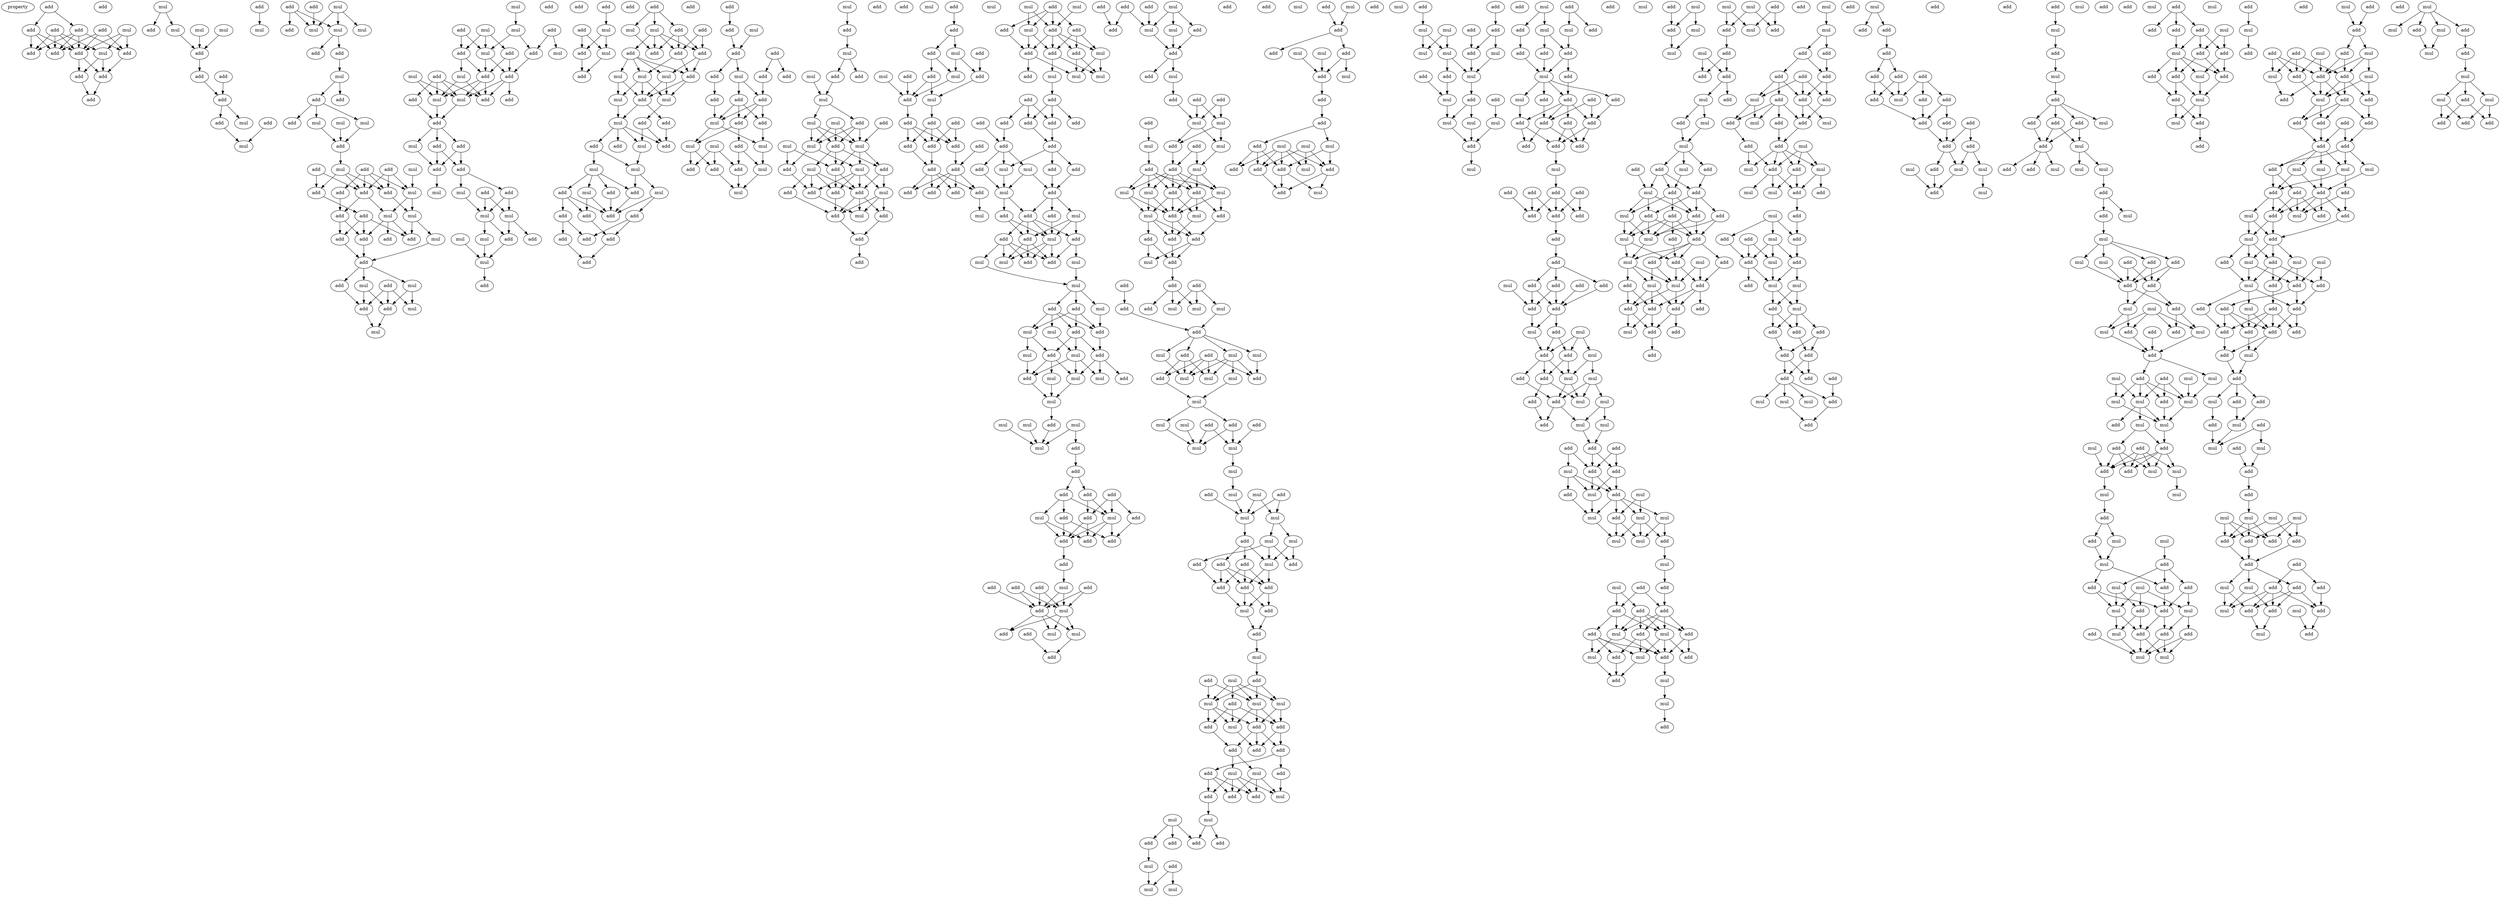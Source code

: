 digraph {
    node [fontcolor=black]
    property [mul=2,lf=1.2]
    0 [ label = add ];
    1 [ label = mul ];
    2 [ label = add ];
    3 [ label = add ];
    4 [ label = add ];
    5 [ label = add ];
    6 [ label = add ];
    7 [ label = add ];
    8 [ label = add ];
    9 [ label = add ];
    10 [ label = mul ];
    11 [ label = add ];
    12 [ label = add ];
    13 [ label = add ];
    14 [ label = add ];
    15 [ label = mul ];
    16 [ label = add ];
    17 [ label = mul ];
    18 [ label = mul ];
    19 [ label = mul ];
    20 [ label = add ];
    21 [ label = add ];
    22 [ label = add ];
    23 [ label = add ];
    24 [ label = add ];
    25 [ label = add ];
    26 [ label = add ];
    27 [ label = mul ];
    28 [ label = mul ];
    29 [ label = mul ];
    30 [ label = mul ];
    31 [ label = add ];
    32 [ label = add ];
    33 [ label = add ];
    34 [ label = mul ];
    35 [ label = mul ];
    36 [ label = mul ];
    37 [ label = add ];
    38 [ label = add ];
    39 [ label = mul ];
    40 [ label = add ];
    41 [ label = add ];
    42 [ label = mul ];
    43 [ label = mul ];
    44 [ label = add ];
    45 [ label = mul ];
    46 [ label = add ];
    47 [ label = mul ];
    48 [ label = add ];
    49 [ label = add ];
    50 [ label = add ];
    51 [ label = mul ];
    52 [ label = add ];
    53 [ label = add ];
    54 [ label = add ];
    55 [ label = mul ];
    56 [ label = add ];
    57 [ label = mul ];
    58 [ label = add ];
    59 [ label = add ];
    60 [ label = mul ];
    61 [ label = add ];
    62 [ label = add ];
    63 [ label = add ];
    64 [ label = add ];
    65 [ label = mul ];
    66 [ label = add ];
    67 [ label = mul ];
    68 [ label = add ];
    69 [ label = add ];
    70 [ label = mul ];
    71 [ label = add ];
    72 [ label = mul ];
    73 [ label = add ];
    74 [ label = mul ];
    75 [ label = mul ];
    76 [ label = add ];
    77 [ label = add ];
    78 [ label = mul ];
    79 [ label = mul ];
    80 [ label = add ];
    81 [ label = add ];
    82 [ label = add ];
    83 [ label = mul ];
    84 [ label = mul ];
    85 [ label = add ];
    86 [ label = mul ];
    87 [ label = add ];
    88 [ label = add ];
    89 [ label = add ];
    90 [ label = mul ];
    91 [ label = add ];
    92 [ label = mul ];
    93 [ label = mul ];
    94 [ label = add ];
    95 [ label = add ];
    96 [ label = add ];
    97 [ label = mul ];
    98 [ label = add ];
    99 [ label = add ];
    100 [ label = add ];
    101 [ label = add ];
    102 [ label = add ];
    103 [ label = add ];
    104 [ label = mul ];
    105 [ label = mul ];
    106 [ label = mul ];
    107 [ label = mul ];
    108 [ label = add ];
    109 [ label = mul ];
    110 [ label = add ];
    111 [ label = add ];
    112 [ label = mul ];
    113 [ label = mul ];
    114 [ label = add ];
    115 [ label = add ];
    116 [ label = add ];
    117 [ label = mul ];
    118 [ label = add ];
    119 [ label = add ];
    120 [ label = mul ];
    121 [ label = add ];
    122 [ label = add ];
    123 [ label = mul ];
    124 [ label = mul ];
    125 [ label = add ];
    126 [ label = add ];
    127 [ label = add ];
    128 [ label = add ];
    129 [ label = add ];
    130 [ label = add ];
    131 [ label = add ];
    132 [ label = add ];
    133 [ label = mul ];
    134 [ label = mul ];
    135 [ label = mul ];
    136 [ label = add ];
    137 [ label = mul ];
    138 [ label = mul ];
    139 [ label = mul ];
    140 [ label = add ];
    141 [ label = add ];
    142 [ label = add ];
    143 [ label = add ];
    144 [ label = add ];
    145 [ label = mul ];
    146 [ label = mul ];
    147 [ label = mul ];
    148 [ label = add ];
    149 [ label = add ];
    150 [ label = add ];
    151 [ label = mul ];
    152 [ label = mul ];
    153 [ label = add ];
    154 [ label = add ];
    155 [ label = add ];
    156 [ label = add ];
    157 [ label = add ];
    158 [ label = add ];
    159 [ label = add ];
    160 [ label = add ];
    161 [ label = add ];
    162 [ label = add ];
    163 [ label = mul ];
    164 [ label = add ];
    165 [ label = add ];
    166 [ label = mul ];
    167 [ label = add ];
    168 [ label = add ];
    169 [ label = add ];
    170 [ label = add ];
    171 [ label = add ];
    172 [ label = add ];
    173 [ label = mul ];
    174 [ label = add ];
    175 [ label = add ];
    176 [ label = mul ];
    177 [ label = mul ];
    178 [ label = mul ];
    179 [ label = add ];
    180 [ label = add ];
    181 [ label = mul ];
    182 [ label = add ];
    183 [ label = add ];
    184 [ label = mul ];
    185 [ label = mul ];
    186 [ label = add ];
    187 [ label = mul ];
    188 [ label = add ];
    189 [ label = add ];
    190 [ label = add ];
    191 [ label = mul ];
    192 [ label = mul ];
    193 [ label = add ];
    194 [ label = add ];
    195 [ label = mul ];
    196 [ label = add ];
    197 [ label = mul ];
    198 [ label = mul ];
    199 [ label = add ];
    200 [ label = mul ];
    201 [ label = mul ];
    202 [ label = add ];
    203 [ label = mul ];
    204 [ label = add ];
    205 [ label = add ];
    206 [ label = mul ];
    207 [ label = add ];
    208 [ label = add ];
    209 [ label = mul ];
    210 [ label = add ];
    211 [ label = add ];
    212 [ label = add ];
    213 [ label = add ];
    214 [ label = mul ];
    215 [ label = add ];
    216 [ label = add ];
    217 [ label = mul ];
    218 [ label = add ];
    219 [ label = add ];
    220 [ label = mul ];
    221 [ label = add ];
    222 [ label = add ];
    223 [ label = mul ];
    224 [ label = mul ];
    225 [ label = add ];
    226 [ label = add ];
    227 [ label = add ];
    228 [ label = add ];
    229 [ label = mul ];
    230 [ label = add ];
    231 [ label = add ];
    232 [ label = add ];
    233 [ label = add ];
    234 [ label = add ];
    235 [ label = add ];
    236 [ label = add ];
    237 [ label = add ];
    238 [ label = add ];
    239 [ label = add ];
    240 [ label = add ];
    241 [ label = mul ];
    242 [ label = add ];
    243 [ label = add ];
    244 [ label = mul ];
    245 [ label = mul ];
    246 [ label = add ];
    247 [ label = mul ];
    248 [ label = mul ];
    249 [ label = add ];
    250 [ label = add ];
    251 [ label = add ];
    252 [ label = add ];
    253 [ label = add ];
    254 [ label = mul ];
    255 [ label = add ];
    256 [ label = mul ];
    257 [ label = add ];
    258 [ label = mul ];
    259 [ label = mul ];
    260 [ label = add ];
    261 [ label = add ];
    262 [ label = add ];
    263 [ label = add ];
    264 [ label = add ];
    265 [ label = add ];
    266 [ label = add ];
    267 [ label = add ];
    268 [ label = add ];
    269 [ label = mul ];
    270 [ label = add ];
    271 [ label = mul ];
    272 [ label = add ];
    273 [ label = add ];
    274 [ label = add ];
    275 [ label = mul ];
    276 [ label = add ];
    277 [ label = add ];
    278 [ label = mul ];
    279 [ label = add ];
    280 [ label = mul ];
    281 [ label = add ];
    282 [ label = add ];
    283 [ label = add ];
    284 [ label = mul ];
    285 [ label = mul ];
    286 [ label = add ];
    287 [ label = add ];
    288 [ label = mul ];
    289 [ label = mul ];
    290 [ label = add ];
    291 [ label = add ];
    292 [ label = mul ];
    293 [ label = mul ];
    294 [ label = mul ];
    295 [ label = add ];
    296 [ label = add ];
    297 [ label = mul ];
    298 [ label = add ];
    299 [ label = add ];
    300 [ label = mul ];
    301 [ label = mul ];
    302 [ label = mul ];
    303 [ label = mul ];
    304 [ label = add ];
    305 [ label = add ];
    306 [ label = mul ];
    307 [ label = mul ];
    308 [ label = mul ];
    309 [ label = mul ];
    310 [ label = add ];
    311 [ label = mul ];
    312 [ label = add ];
    313 [ label = add ];
    314 [ label = add ];
    315 [ label = add ];
    316 [ label = add ];
    317 [ label = add ];
    318 [ label = add ];
    319 [ label = add ];
    320 [ label = mul ];
    321 [ label = mul ];
    322 [ label = add ];
    323 [ label = add ];
    324 [ label = add ];
    325 [ label = add ];
    326 [ label = add ];
    327 [ label = add ];
    328 [ label = add ];
    329 [ label = mul ];
    330 [ label = add ];
    331 [ label = add ];
    332 [ label = mul ];
    333 [ label = mul ];
    334 [ label = add ];
    335 [ label = mul ];
    336 [ label = add ];
    337 [ label = add ];
    338 [ label = add ];
    339 [ label = add ];
    340 [ label = add ];
    341 [ label = mul ];
    342 [ label = add ];
    343 [ label = add ];
    344 [ label = mul ];
    345 [ label = add ];
    346 [ label = mul ];
    347 [ label = add ];
    348 [ label = add ];
    349 [ label = mul ];
    350 [ label = add ];
    351 [ label = add ];
    352 [ label = add ];
    353 [ label = mul ];
    354 [ label = add ];
    355 [ label = mul ];
    356 [ label = mul ];
    357 [ label = add ];
    358 [ label = add ];
    359 [ label = mul ];
    360 [ label = add ];
    361 [ label = add ];
    362 [ label = mul ];
    363 [ label = add ];
    364 [ label = mul ];
    365 [ label = add ];
    366 [ label = mul ];
    367 [ label = mul ];
    368 [ label = add ];
    369 [ label = add ];
    370 [ label = mul ];
    371 [ label = mul ];
    372 [ label = add ];
    373 [ label = add ];
    374 [ label = add ];
    375 [ label = mul ];
    376 [ label = add ];
    377 [ label = add ];
    378 [ label = add ];
    379 [ label = add ];
    380 [ label = add ];
    381 [ label = mul ];
    382 [ label = mul ];
    383 [ label = add ];
    384 [ label = mul ];
    385 [ label = add ];
    386 [ label = add ];
    387 [ label = add ];
    388 [ label = mul ];
    389 [ label = add ];
    390 [ label = mul ];
    391 [ label = mul ];
    392 [ label = mul ];
    393 [ label = mul ];
    394 [ label = add ];
    395 [ label = mul ];
    396 [ label = add ];
    397 [ label = mul ];
    398 [ label = mul ];
    399 [ label = mul ];
    400 [ label = add ];
    401 [ label = add ];
    402 [ label = add ];
    403 [ label = mul ];
    404 [ label = mul ];
    405 [ label = mul ];
    406 [ label = mul ];
    407 [ label = add ];
    408 [ label = add ];
    409 [ label = mul ];
    410 [ label = mul ];
    411 [ label = mul ];
    412 [ label = add ];
    413 [ label = mul ];
    414 [ label = mul ];
    415 [ label = add ];
    416 [ label = add ];
    417 [ label = mul ];
    418 [ label = add ];
    419 [ label = add ];
    420 [ label = add ];
    421 [ label = add ];
    422 [ label = add ];
    423 [ label = mul ];
    424 [ label = add ];
    425 [ label = add ];
    426 [ label = mul ];
    427 [ label = add ];
    428 [ label = add ];
    429 [ label = mul ];
    430 [ label = mul ];
    431 [ label = mul ];
    432 [ label = add ];
    433 [ label = mul ];
    434 [ label = add ];
    435 [ label = add ];
    436 [ label = mul ];
    437 [ label = add ];
    438 [ label = add ];
    439 [ label = add ];
    440 [ label = add ];
    441 [ label = mul ];
    442 [ label = mul ];
    443 [ label = add ];
    444 [ label = add ];
    445 [ label = add ];
    446 [ label = mul ];
    447 [ label = add ];
    448 [ label = add ];
    449 [ label = mul ];
    450 [ label = mul ];
    451 [ label = add ];
    452 [ label = add ];
    453 [ label = mul ];
    454 [ label = add ];
    455 [ label = add ];
    456 [ label = add ];
    457 [ label = mul ];
    458 [ label = add ];
    459 [ label = mul ];
    460 [ label = mul ];
    461 [ label = mul ];
    462 [ label = add ];
    463 [ label = add ];
    464 [ label = add ];
    465 [ label = mul ];
    466 [ label = mul ];
    467 [ label = add ];
    468 [ label = mul ];
    469 [ label = add ];
    470 [ label = mul ];
    471 [ label = add ];
    472 [ label = add ];
    473 [ label = add ];
    474 [ label = mul ];
    475 [ label = mul ];
    476 [ label = mul ];
    477 [ label = add ];
    478 [ label = add ];
    479 [ label = mul ];
    480 [ label = add ];
    481 [ label = add ];
    482 [ label = mul ];
    483 [ label = add ];
    484 [ label = add ];
    485 [ label = add ];
    486 [ label = add ];
    487 [ label = mul ];
    488 [ label = add ];
    489 [ label = mul ];
    490 [ label = mul ];
    491 [ label = mul ];
    492 [ label = add ];
    493 [ label = mul ];
    494 [ label = add ];
    495 [ label = mul ];
    496 [ label = add ];
    497 [ label = mul ];
    498 [ label = add ];
    499 [ label = add ];
    500 [ label = mul ];
    501 [ label = mul ];
    502 [ label = mul ];
    503 [ label = add ];
    504 [ label = add ];
    505 [ label = mul ];
    506 [ label = mul ];
    507 [ label = add ];
    508 [ label = add ];
    509 [ label = add ];
    510 [ label = mul ];
    511 [ label = mul ];
    512 [ label = add ];
    513 [ label = add ];
    514 [ label = add ];
    515 [ label = mul ];
    516 [ label = add ];
    517 [ label = add ];
    518 [ label = add ];
    519 [ label = mul ];
    520 [ label = add ];
    521 [ label = add ];
    522 [ label = add ];
    523 [ label = add ];
    524 [ label = add ];
    525 [ label = add ];
    526 [ label = add ];
    527 [ label = add ];
    528 [ label = add ];
    529 [ label = mul ];
    530 [ label = add ];
    531 [ label = add ];
    532 [ label = add ];
    533 [ label = add ];
    534 [ label = add ];
    535 [ label = add ];
    536 [ label = add ];
    537 [ label = add ];
    538 [ label = add ];
    539 [ label = add ];
    540 [ label = add ];
    541 [ label = add ];
    542 [ label = mul ];
    543 [ label = add ];
    544 [ label = add ];
    545 [ label = add ];
    546 [ label = add ];
    547 [ label = mul ];
    548 [ label = mul ];
    549 [ label = add ];
    550 [ label = add ];
    551 [ label = mul ];
    552 [ label = add ];
    553 [ label = mul ];
    554 [ label = mul ];
    555 [ label = add ];
    556 [ label = add ];
    557 [ label = mul ];
    558 [ label = add ];
    559 [ label = mul ];
    560 [ label = add ];
    561 [ label = mul ];
    562 [ label = mul ];
    563 [ label = add ];
    564 [ label = add ];
    565 [ label = add ];
    566 [ label = add ];
    567 [ label = add ];
    568 [ label = mul ];
    569 [ label = add ];
    570 [ label = mul ];
    571 [ label = add ];
    572 [ label = mul ];
    573 [ label = add ];
    574 [ label = add ];
    575 [ label = mul ];
    576 [ label = mul ];
    577 [ label = mul ];
    578 [ label = add ];
    579 [ label = mul ];
    580 [ label = mul ];
    581 [ label = mul ];
    582 [ label = mul ];
    583 [ label = mul ];
    584 [ label = add ];
    585 [ label = add ];
    586 [ label = add ];
    587 [ label = add ];
    588 [ label = add ];
    589 [ label = mul ];
    590 [ label = add ];
    591 [ label = add ];
    592 [ label = mul ];
    593 [ label = add ];
    594 [ label = add ];
    595 [ label = mul ];
    596 [ label = add ];
    597 [ label = mul ];
    598 [ label = add ];
    599 [ label = mul ];
    600 [ label = add ];
    601 [ label = mul ];
    602 [ label = add ];
    603 [ label = mul ];
    604 [ label = add ];
    605 [ label = add ];
    606 [ label = mul ];
    607 [ label = mul ];
    608 [ label = mul ];
    609 [ label = mul ];
    610 [ label = add ];
    611 [ label = add ];
    612 [ label = add ];
    613 [ label = mul ];
    614 [ label = add ];
    615 [ label = mul ];
    616 [ label = add ];
    617 [ label = add ];
    618 [ label = mul ];
    619 [ label = add ];
    620 [ label = add ];
    621 [ label = add ];
    622 [ label = mul ];
    623 [ label = mul ];
    624 [ label = add ];
    625 [ label = mul ];
    626 [ label = add ];
    627 [ label = add ];
    628 [ label = add ];
    629 [ label = mul ];
    630 [ label = add ];
    631 [ label = mul ];
    632 [ label = add ];
    633 [ label = add ];
    634 [ label = add ];
    635 [ label = add ];
    636 [ label = mul ];
    637 [ label = add ];
    638 [ label = add ];
    639 [ label = mul ];
    640 [ label = add ];
    641 [ label = add ];
    642 [ label = mul ];
    643 [ label = mul ];
    644 [ label = add ];
    645 [ label = add ];
    646 [ label = add ];
    647 [ label = mul ];
    648 [ label = mul ];
    649 [ label = add ];
    650 [ label = add ];
    651 [ label = add ];
    652 [ label = add ];
    653 [ label = add ];
    654 [ label = add ];
    655 [ label = mul ];
    656 [ label = add ];
    657 [ label = mul ];
    658 [ label = add ];
    659 [ label = mul ];
    660 [ label = add ];
    661 [ label = add ];
    662 [ label = add ];
    663 [ label = add ];
    664 [ label = add ];
    665 [ label = add ];
    666 [ label = add ];
    667 [ label = mul ];
    668 [ label = add ];
    669 [ label = mul ];
    670 [ label = add ];
    671 [ label = mul ];
    672 [ label = add ];
    673 [ label = add ];
    674 [ label = mul ];
    675 [ label = add ];
    676 [ label = add ];
    677 [ label = mul ];
    678 [ label = add ];
    679 [ label = mul ];
    680 [ label = add ];
    681 [ label = add ];
    682 [ label = mul ];
    683 [ label = add ];
    684 [ label = mul ];
    685 [ label = mul ];
    686 [ label = add ];
    687 [ label = add ];
    688 [ label = mul ];
    689 [ label = add ];
    690 [ label = add ];
    691 [ label = add ];
    692 [ label = add ];
    693 [ label = mul ];
    694 [ label = mul ];
    695 [ label = mul ];
    696 [ label = add ];
    697 [ label = add ];
    698 [ label = mul ];
    699 [ label = add ];
    700 [ label = add ];
    701 [ label = add ];
    702 [ label = add ];
    703 [ label = add ];
    704 [ label = add ];
    705 [ label = add ];
    706 [ label = add ];
    707 [ label = mul ];
    708 [ label = mul ];
    709 [ label = mul ];
    710 [ label = add ];
    711 [ label = add ];
    712 [ label = mul ];
    713 [ label = add ];
    714 [ label = add ];
    715 [ label = add ];
    716 [ label = add ];
    717 [ label = add ];
    718 [ label = add ];
    719 [ label = add ];
    720 [ label = add ];
    721 [ label = mul ];
    722 [ label = add ];
    723 [ label = add ];
    724 [ label = add ];
    725 [ label = add ];
    726 [ label = add ];
    727 [ label = add ];
    728 [ label = add ];
    729 [ label = mul ];
    730 [ label = mul ];
    731 [ label = add ];
    732 [ label = add ];
    733 [ label = mul ];
    734 [ label = mul ];
    735 [ label = add ];
    736 [ label = add ];
    737 [ label = mul ];
    738 [ label = add ];
    739 [ label = mul ];
    740 [ label = add ];
    741 [ label = add ];
    742 [ label = add ];
    743 [ label = mul ];
    744 [ label = add ];
    745 [ label = add ];
    746 [ label = mul ];
    747 [ label = add ];
    748 [ label = add ];
    749 [ label = mul ];
    750 [ label = mul ];
    751 [ label = mul ];
    752 [ label = add ];
    753 [ label = add ];
    754 [ label = mul ];
    755 [ label = mul ];
    756 [ label = add ];
    757 [ label = mul ];
    758 [ label = mul ];
    759 [ label = add ];
    760 [ label = mul ];
    761 [ label = add ];
    762 [ label = add ];
    763 [ label = add ];
    764 [ label = add ];
    765 [ label = add ];
    766 [ label = mul ];
    767 [ label = mul ];
    768 [ label = add ];
    769 [ label = add ];
    770 [ label = mul ];
    771 [ label = mul ];
    772 [ label = add ];
    773 [ label = add ];
    774 [ label = mul ];
    775 [ label = add ];
    776 [ label = mul ];
    777 [ label = mul ];
    778 [ label = add ];
    779 [ label = mul ];
    780 [ label = mul ];
    781 [ label = add ];
    782 [ label = mul ];
    783 [ label = add ];
    784 [ label = mul ];
    785 [ label = mul ];
    786 [ label = mul ];
    787 [ label = add ];
    788 [ label = add ];
    789 [ label = add ];
    790 [ label = add ];
    791 [ label = mul ];
    792 [ label = mul ];
    793 [ label = add ];
    794 [ label = mul ];
    795 [ label = mul ];
    796 [ label = add ];
    797 [ label = mul ];
    798 [ label = add ];
    799 [ label = mul ];
    800 [ label = add ];
    801 [ label = mul ];
    802 [ label = add ];
    803 [ label = mul ];
    804 [ label = add ];
    805 [ label = add ];
    806 [ label = add ];
    807 [ label = mul ];
    808 [ label = mul ];
    809 [ label = mul ];
    810 [ label = mul ];
    811 [ label = add ];
    812 [ label = add ];
    813 [ label = mul ];
    814 [ label = add ];
    815 [ label = add ];
    816 [ label = add ];
    817 [ label = add ];
    818 [ label = mul ];
    819 [ label = mul ];
    820 [ label = add ];
    821 [ label = add ];
    822 [ label = add ];
    823 [ label = mul ];
    824 [ label = add ];
    825 [ label = add ];
    826 [ label = mul ];
    827 [ label = add ];
    828 [ label = add ];
    829 [ label = add ];
    830 [ label = mul ];
    831 [ label = add ];
    832 [ label = mul ];
    833 [ label = add ];
    834 [ label = add ];
    835 [ label = mul ];
    836 [ label = add ];
    837 [ label = mul ];
    838 [ label = add ];
    839 [ label = mul ];
    840 [ label = add ];
    841 [ label = mul ];
    842 [ label = add ];
    843 [ label = add ];
    844 [ label = add ];
    845 [ label = add ];
    846 [ label = mul ];
    847 [ label = mul ];
    848 [ label = add ];
    849 [ label = add ];
    850 [ label = mul ];
    851 [ label = add ];
    852 [ label = mul ];
    853 [ label = add ];
    854 [ label = add ];
    855 [ label = add ];
    856 [ label = mul ];
    857 [ label = add ];
    858 [ label = add ];
    859 [ label = add ];
    860 [ label = add ];
    861 [ label = add ];
    862 [ label = add ];
    863 [ label = add ];
    864 [ label = add ];
    865 [ label = add ];
    866 [ label = mul ];
    867 [ label = mul ];
    868 [ label = mul ];
    869 [ label = mul ];
    870 [ label = add ];
    871 [ label = add ];
    872 [ label = add ];
    873 [ label = add ];
    874 [ label = add ];
    875 [ label = mul ];
    876 [ label = add ];
    877 [ label = add ];
    878 [ label = mul ];
    879 [ label = add ];
    880 [ label = mul ];
    881 [ label = add ];
    882 [ label = add ];
    883 [ label = mul ];
    884 [ label = mul ];
    885 [ label = mul ];
    886 [ label = add ];
    887 [ label = add ];
    888 [ label = mul ];
    889 [ label = add ];
    890 [ label = add ];
    891 [ label = mul ];
    892 [ label = add ];
    893 [ label = add ];
    894 [ label = add ];
    895 [ label = add ];
    896 [ label = add ];
    897 [ label = add ];
    898 [ label = add ];
    899 [ label = mul ];
    900 [ label = add ];
    901 [ label = add ];
    902 [ label = add ];
    903 [ label = add ];
    904 [ label = mul ];
    905 [ label = add ];
    906 [ label = mul ];
    907 [ label = add ];
    908 [ label = add ];
    909 [ label = mul ];
    910 [ label = mul ];
    911 [ label = add ];
    912 [ label = add ];
    913 [ label = add ];
    914 [ label = mul ];
    915 [ label = mul ];
    916 [ label = mul ];
    917 [ label = mul ];
    918 [ label = add ];
    919 [ label = add ];
    920 [ label = add ];
    921 [ label = add ];
    922 [ label = add ];
    923 [ label = add ];
    924 [ label = add ];
    925 [ label = mul ];
    926 [ label = mul ];
    927 [ label = add ];
    928 [ label = add ];
    929 [ label = add ];
    930 [ label = mul ];
    931 [ label = mul ];
    932 [ label = add ];
    933 [ label = add ];
    934 [ label = add ];
    935 [ label = mul ];
    936 [ label = mul ];
    937 [ label = mul ];
    938 [ label = add ];
    939 [ label = add ];
    940 [ label = mul ];
    941 [ label = mul ];
    942 [ label = add ];
    943 [ label = mul ];
    944 [ label = add ];
    945 [ label = mul ];
    946 [ label = mul ];
    947 [ label = add ];
    948 [ label = add ];
    949 [ label = add ];
    0 -> 3 [ name = 0 ];
    0 -> 4 [ name = 1 ];
    1 -> 8 [ name = 2 ];
    1 -> 9 [ name = 3 ];
    1 -> 10 [ name = 4 ];
    2 -> 6 [ name = 5 ];
    2 -> 7 [ name = 6 ];
    2 -> 8 [ name = 7 ];
    2 -> 10 [ name = 8 ];
    3 -> 6 [ name = 9 ];
    3 -> 7 [ name = 10 ];
    3 -> 8 [ name = 11 ];
    3 -> 9 [ name = 12 ];
    4 -> 6 [ name = 13 ];
    4 -> 7 [ name = 14 ];
    4 -> 8 [ name = 15 ];
    5 -> 6 [ name = 16 ];
    5 -> 8 [ name = 17 ];
    5 -> 9 [ name = 18 ];
    8 -> 11 [ name = 19 ];
    8 -> 12 [ name = 20 ];
    9 -> 11 [ name = 21 ];
    10 -> 11 [ name = 22 ];
    10 -> 12 [ name = 23 ];
    11 -> 13 [ name = 24 ];
    12 -> 13 [ name = 25 ];
    15 -> 16 [ name = 26 ];
    15 -> 18 [ name = 27 ];
    17 -> 20 [ name = 28 ];
    18 -> 20 [ name = 29 ];
    19 -> 20 [ name = 30 ];
    20 -> 22 [ name = 31 ];
    21 -> 24 [ name = 32 ];
    22 -> 24 [ name = 33 ];
    23 -> 27 [ name = 34 ];
    24 -> 26 [ name = 35 ];
    24 -> 28 [ name = 36 ];
    25 -> 29 [ name = 37 ];
    26 -> 29 [ name = 38 ];
    30 -> 34 [ name = 39 ];
    30 -> 35 [ name = 40 ];
    30 -> 36 [ name = 41 ];
    31 -> 36 [ name = 42 ];
    32 -> 33 [ name = 43 ];
    32 -> 34 [ name = 44 ];
    32 -> 36 [ name = 45 ];
    34 -> 37 [ name = 46 ];
    34 -> 38 [ name = 47 ];
    38 -> 39 [ name = 48 ];
    39 -> 40 [ name = 49 ];
    39 -> 41 [ name = 50 ];
    40 -> 42 [ name = 51 ];
    40 -> 44 [ name = 52 ];
    40 -> 45 [ name = 53 ];
    42 -> 46 [ name = 54 ];
    43 -> 46 [ name = 55 ];
    45 -> 46 [ name = 56 ];
    46 -> 47 [ name = 57 ];
    47 -> 52 [ name = 58 ];
    47 -> 53 [ name = 59 ];
    47 -> 56 [ name = 60 ];
    48 -> 52 [ name = 61 ];
    48 -> 55 [ name = 62 ];
    48 -> 56 [ name = 63 ];
    49 -> 52 [ name = 64 ];
    49 -> 54 [ name = 65 ];
    49 -> 55 [ name = 66 ];
    49 -> 56 [ name = 67 ];
    50 -> 53 [ name = 68 ];
    50 -> 56 [ name = 69 ];
    51 -> 55 [ name = 70 ];
    52 -> 57 [ name = 71 ];
    53 -> 58 [ name = 72 ];
    54 -> 59 [ name = 73 ];
    55 -> 57 [ name = 74 ];
    55 -> 60 [ name = 75 ];
    56 -> 59 [ name = 76 ];
    56 -> 60 [ name = 77 ];
    57 -> 64 [ name = 78 ];
    57 -> 65 [ name = 79 ];
    58 -> 62 [ name = 80 ];
    58 -> 63 [ name = 81 ];
    58 -> 64 [ name = 82 ];
    59 -> 62 [ name = 83 ];
    59 -> 63 [ name = 84 ];
    60 -> 61 [ name = 85 ];
    60 -> 62 [ name = 86 ];
    60 -> 64 [ name = 87 ];
    62 -> 66 [ name = 88 ];
    63 -> 66 [ name = 89 ];
    65 -> 66 [ name = 90 ];
    66 -> 67 [ name = 91 ];
    66 -> 69 [ name = 92 ];
    66 -> 70 [ name = 93 ];
    67 -> 71 [ name = 94 ];
    67 -> 72 [ name = 95 ];
    68 -> 71 [ name = 96 ];
    68 -> 72 [ name = 97 ];
    68 -> 73 [ name = 98 ];
    69 -> 73 [ name = 99 ];
    70 -> 71 [ name = 100 ];
    70 -> 73 [ name = 101 ];
    71 -> 74 [ name = 102 ];
    73 -> 74 [ name = 103 ];
    75 -> 79 [ name = 104 ];
    77 -> 83 [ name = 105 ];
    77 -> 85 [ name = 106 ];
    78 -> 82 [ name = 107 ];
    78 -> 83 [ name = 108 ];
    78 -> 85 [ name = 109 ];
    79 -> 81 [ name = 110 ];
    79 -> 83 [ name = 111 ];
    80 -> 81 [ name = 112 ];
    80 -> 84 [ name = 113 ];
    81 -> 87 [ name = 114 ];
    82 -> 87 [ name = 115 ];
    82 -> 89 [ name = 116 ];
    83 -> 87 [ name = 117 ];
    83 -> 89 [ name = 118 ];
    85 -> 89 [ name = 119 ];
    85 -> 90 [ name = 120 ];
    86 -> 92 [ name = 121 ];
    86 -> 93 [ name = 122 ];
    87 -> 92 [ name = 123 ];
    87 -> 94 [ name = 124 ];
    87 -> 95 [ name = 125 ];
    88 -> 91 [ name = 126 ];
    88 -> 92 [ name = 127 ];
    88 -> 93 [ name = 128 ];
    88 -> 94 [ name = 129 ];
    89 -> 92 [ name = 130 ];
    89 -> 93 [ name = 131 ];
    89 -> 94 [ name = 132 ];
    90 -> 93 [ name = 133 ];
    90 -> 94 [ name = 134 ];
    91 -> 96 [ name = 135 ];
    92 -> 96 [ name = 136 ];
    93 -> 96 [ name = 137 ];
    96 -> 97 [ name = 138 ];
    96 -> 98 [ name = 139 ];
    96 -> 99 [ name = 140 ];
    97 -> 100 [ name = 141 ];
    98 -> 100 [ name = 142 ];
    98 -> 101 [ name = 143 ];
    99 -> 100 [ name = 144 ];
    99 -> 101 [ name = 145 ];
    100 -> 105 [ name = 146 ];
    101 -> 103 [ name = 147 ];
    101 -> 104 [ name = 148 ];
    102 -> 106 [ name = 149 ];
    102 -> 107 [ name = 150 ];
    103 -> 106 [ name = 151 ];
    103 -> 107 [ name = 152 ];
    104 -> 106 [ name = 153 ];
    106 -> 110 [ name = 154 ];
    106 -> 112 [ name = 155 ];
    107 -> 108 [ name = 156 ];
    107 -> 110 [ name = 157 ];
    109 -> 113 [ name = 158 ];
    110 -> 113 [ name = 159 ];
    112 -> 113 [ name = 160 ];
    113 -> 114 [ name = 161 ];
    115 -> 117 [ name = 162 ];
    116 -> 119 [ name = 163 ];
    116 -> 120 [ name = 164 ];
    117 -> 119 [ name = 165 ];
    117 -> 120 [ name = 166 ];
    119 -> 121 [ name = 167 ];
    120 -> 121 [ name = 168 ];
    122 -> 123 [ name = 169 ];
    122 -> 124 [ name = 170 ];
    122 -> 126 [ name = 171 ];
    123 -> 128 [ name = 172 ];
    123 -> 129 [ name = 173 ];
    123 -> 130 [ name = 174 ];
    123 -> 131 [ name = 175 ];
    124 -> 131 [ name = 176 ];
    125 -> 129 [ name = 177 ];
    125 -> 130 [ name = 178 ];
    126 -> 129 [ name = 179 ];
    126 -> 130 [ name = 180 ];
    126 -> 131 [ name = 181 ];
    128 -> 132 [ name = 182 ];
    128 -> 133 [ name = 183 ];
    128 -> 134 [ name = 184 ];
    128 -> 135 [ name = 185 ];
    129 -> 132 [ name = 186 ];
    129 -> 133 [ name = 187 ];
    130 -> 132 [ name = 188 ];
    130 -> 134 [ name = 189 ];
    132 -> 136 [ name = 190 ];
    132 -> 137 [ name = 191 ];
    133 -> 136 [ name = 192 ];
    133 -> 137 [ name = 193 ];
    134 -> 136 [ name = 194 ];
    134 -> 137 [ name = 195 ];
    134 -> 138 [ name = 196 ];
    135 -> 136 [ name = 197 ];
    135 -> 138 [ name = 198 ];
    136 -> 139 [ name = 199 ];
    136 -> 140 [ name = 200 ];
    137 -> 141 [ name = 201 ];
    138 -> 139 [ name = 202 ];
    139 -> 142 [ name = 203 ];
    139 -> 143 [ name = 204 ];
    139 -> 144 [ name = 205 ];
    139 -> 145 [ name = 206 ];
    140 -> 143 [ name = 207 ];
    141 -> 143 [ name = 208 ];
    141 -> 145 [ name = 209 ];
    142 -> 146 [ name = 210 ];
    142 -> 147 [ name = 211 ];
    145 -> 146 [ name = 212 ];
    146 -> 149 [ name = 213 ];
    146 -> 151 [ name = 214 ];
    147 -> 148 [ name = 215 ];
    147 -> 149 [ name = 216 ];
    147 -> 150 [ name = 217 ];
    147 -> 152 [ name = 218 ];
    148 -> 154 [ name = 219 ];
    148 -> 155 [ name = 220 ];
    148 -> 156 [ name = 221 ];
    149 -> 154 [ name = 222 ];
    150 -> 154 [ name = 223 ];
    151 -> 153 [ name = 224 ];
    151 -> 154 [ name = 225 ];
    152 -> 154 [ name = 226 ];
    152 -> 156 [ name = 227 ];
    153 -> 157 [ name = 228 ];
    153 -> 158 [ name = 229 ];
    155 -> 157 [ name = 230 ];
    155 -> 159 [ name = 231 ];
    156 -> 158 [ name = 232 ];
    158 -> 160 [ name = 233 ];
    159 -> 160 [ name = 234 ];
    161 -> 162 [ name = 235 ];
    162 -> 165 [ name = 236 ];
    163 -> 165 [ name = 237 ];
    164 -> 167 [ name = 238 ];
    164 -> 169 [ name = 239 ];
    165 -> 166 [ name = 240 ];
    165 -> 168 [ name = 241 ];
    166 -> 170 [ name = 242 ];
    166 -> 172 [ name = 243 ];
    167 -> 170 [ name = 244 ];
    168 -> 171 [ name = 245 ];
    170 -> 173 [ name = 246 ];
    170 -> 174 [ name = 247 ];
    170 -> 175 [ name = 248 ];
    171 -> 173 [ name = 249 ];
    172 -> 173 [ name = 250 ];
    172 -> 174 [ name = 251 ];
    172 -> 175 [ name = 252 ];
    173 -> 176 [ name = 253 ];
    173 -> 177 [ name = 254 ];
    174 -> 177 [ name = 255 ];
    175 -> 176 [ name = 256 ];
    175 -> 179 [ name = 257 ];
    176 -> 182 [ name = 258 ];
    176 -> 183 [ name = 259 ];
    177 -> 181 [ name = 260 ];
    178 -> 180 [ name = 261 ];
    178 -> 182 [ name = 262 ];
    178 -> 183 [ name = 263 ];
    179 -> 180 [ name = 264 ];
    179 -> 181 [ name = 265 ];
    180 -> 184 [ name = 266 ];
    181 -> 184 [ name = 267 ];
    182 -> 184 [ name = 268 ];
    185 -> 186 [ name = 269 ];
    186 -> 187 [ name = 270 ];
    187 -> 188 [ name = 271 ];
    187 -> 190 [ name = 272 ];
    190 -> 192 [ name = 273 ];
    191 -> 192 [ name = 274 ];
    192 -> 194 [ name = 275 ];
    192 -> 195 [ name = 276 ];
    193 -> 200 [ name = 277 ];
    194 -> 198 [ name = 278 ];
    194 -> 199 [ name = 279 ];
    194 -> 200 [ name = 280 ];
    195 -> 198 [ name = 281 ];
    195 -> 199 [ name = 282 ];
    195 -> 200 [ name = 283 ];
    197 -> 198 [ name = 284 ];
    197 -> 199 [ name = 285 ];
    197 -> 200 [ name = 286 ];
    198 -> 204 [ name = 287 ];
    198 -> 206 [ name = 288 ];
    199 -> 202 [ name = 289 ];
    199 -> 203 [ name = 290 ];
    199 -> 205 [ name = 291 ];
    200 -> 202 [ name = 292 ];
    200 -> 205 [ name = 293 ];
    200 -> 206 [ name = 294 ];
    201 -> 204 [ name = 295 ];
    201 -> 205 [ name = 296 ];
    202 -> 209 [ name = 297 ];
    202 -> 211 [ name = 298 ];
    203 -> 207 [ name = 299 ];
    203 -> 208 [ name = 300 ];
    203 -> 210 [ name = 301 ];
    203 -> 211 [ name = 302 ];
    204 -> 207 [ name = 303 ];
    205 -> 210 [ name = 304 ];
    205 -> 211 [ name = 305 ];
    206 -> 207 [ name = 306 ];
    206 -> 209 [ name = 307 ];
    206 -> 210 [ name = 308 ];
    206 -> 211 [ name = 309 ];
    207 -> 214 [ name = 310 ];
    208 -> 212 [ name = 311 ];
    209 -> 212 [ name = 312 ];
    209 -> 213 [ name = 313 ];
    209 -> 214 [ name = 314 ];
    210 -> 212 [ name = 315 ];
    211 -> 212 [ name = 316 ];
    211 -> 213 [ name = 317 ];
    211 -> 214 [ name = 318 ];
    212 -> 215 [ name = 319 ];
    213 -> 215 [ name = 320 ];
    215 -> 216 [ name = 321 ];
    218 -> 219 [ name = 322 ];
    219 -> 220 [ name = 323 ];
    219 -> 221 [ name = 324 ];
    220 -> 224 [ name = 325 ];
    220 -> 227 [ name = 326 ];
    221 -> 224 [ name = 327 ];
    221 -> 225 [ name = 328 ];
    222 -> 227 [ name = 329 ];
    223 -> 228 [ name = 330 ];
    224 -> 228 [ name = 331 ];
    225 -> 228 [ name = 332 ];
    225 -> 229 [ name = 333 ];
    226 -> 228 [ name = 334 ];
    227 -> 229 [ name = 335 ];
    228 -> 232 [ name = 336 ];
    229 -> 231 [ name = 337 ];
    230 -> 233 [ name = 338 ];
    230 -> 236 [ name = 339 ];
    231 -> 233 [ name = 340 ];
    231 -> 234 [ name = 341 ];
    231 -> 236 [ name = 342 ];
    232 -> 233 [ name = 343 ];
    232 -> 234 [ name = 344 ];
    232 -> 236 [ name = 345 ];
    233 -> 238 [ name = 346 ];
    234 -> 237 [ name = 347 ];
    235 -> 238 [ name = 348 ];
    236 -> 237 [ name = 349 ];
    237 -> 239 [ name = 350 ];
    237 -> 240 [ name = 351 ];
    237 -> 242 [ name = 352 ];
    237 -> 243 [ name = 353 ];
    238 -> 239 [ name = 354 ];
    238 -> 240 [ name = 355 ];
    238 -> 242 [ name = 356 ];
    238 -> 243 [ name = 357 ];
    243 -> 244 [ name = 358 ];
    245 -> 248 [ name = 359 ];
    245 -> 250 [ name = 360 ];
    246 -> 248 [ name = 361 ];
    246 -> 249 [ name = 362 ];
    246 -> 250 [ name = 363 ];
    246 -> 251 [ name = 364 ];
    247 -> 250 [ name = 365 ];
    248 -> 252 [ name = 366 ];
    248 -> 253 [ name = 367 ];
    249 -> 253 [ name = 368 ];
    250 -> 252 [ name = 369 ];
    250 -> 253 [ name = 370 ];
    250 -> 254 [ name = 371 ];
    250 -> 255 [ name = 372 ];
    251 -> 252 [ name = 373 ];
    251 -> 254 [ name = 374 ];
    251 -> 255 [ name = 375 ];
    252 -> 256 [ name = 376 ];
    252 -> 258 [ name = 377 ];
    253 -> 257 [ name = 378 ];
    253 -> 259 [ name = 379 ];
    254 -> 256 [ name = 380 ];
    254 -> 259 [ name = 381 ];
    255 -> 256 [ name = 382 ];
    255 -> 259 [ name = 383 ];
    258 -> 261 [ name = 384 ];
    260 -> 262 [ name = 385 ];
    260 -> 263 [ name = 386 ];
    260 -> 264 [ name = 387 ];
    261 -> 262 [ name = 388 ];
    261 -> 263 [ name = 389 ];
    261 -> 265 [ name = 390 ];
    262 -> 268 [ name = 391 ];
    263 -> 268 [ name = 392 ];
    264 -> 267 [ name = 393 ];
    266 -> 267 [ name = 394 ];
    267 -> 269 [ name = 395 ];
    267 -> 271 [ name = 396 ];
    267 -> 272 [ name = 397 ];
    268 -> 269 [ name = 398 ];
    268 -> 270 [ name = 399 ];
    268 -> 273 [ name = 400 ];
    269 -> 275 [ name = 401 ];
    270 -> 274 [ name = 402 ];
    271 -> 274 [ name = 403 ];
    271 -> 275 [ name = 404 ];
    272 -> 275 [ name = 405 ];
    273 -> 274 [ name = 406 ];
    274 -> 276 [ name = 407 ];
    274 -> 278 [ name = 408 ];
    274 -> 279 [ name = 409 ];
    275 -> 277 [ name = 410 ];
    275 -> 279 [ name = 411 ];
    276 -> 280 [ name = 412 ];
    277 -> 280 [ name = 413 ];
    277 -> 283 [ name = 414 ];
    278 -> 280 [ name = 415 ];
    278 -> 281 [ name = 416 ];
    278 -> 283 [ name = 417 ];
    279 -> 280 [ name = 418 ];
    279 -> 281 [ name = 419 ];
    279 -> 282 [ name = 420 ];
    279 -> 283 [ name = 421 ];
    280 -> 284 [ name = 422 ];
    280 -> 286 [ name = 423 ];
    280 -> 287 [ name = 424 ];
    281 -> 287 [ name = 425 ];
    281 -> 288 [ name = 426 ];
    282 -> 284 [ name = 427 ];
    282 -> 285 [ name = 428 ];
    282 -> 286 [ name = 429 ];
    282 -> 287 [ name = 430 ];
    283 -> 284 [ name = 431 ];
    283 -> 286 [ name = 432 ];
    283 -> 287 [ name = 433 ];
    285 -> 289 [ name = 434 ];
    288 -> 289 [ name = 435 ];
    289 -> 290 [ name = 436 ];
    289 -> 291 [ name = 437 ];
    289 -> 292 [ name = 438 ];
    290 -> 293 [ name = 439 ];
    290 -> 294 [ name = 440 ];
    290 -> 295 [ name = 441 ];
    290 -> 296 [ name = 442 ];
    291 -> 293 [ name = 443 ];
    291 -> 295 [ name = 444 ];
    291 -> 296 [ name = 445 ];
    292 -> 295 [ name = 446 ];
    293 -> 297 [ name = 447 ];
    293 -> 298 [ name = 448 ];
    294 -> 300 [ name = 449 ];
    295 -> 299 [ name = 450 ];
    296 -> 298 [ name = 451 ];
    296 -> 299 [ name = 452 ];
    296 -> 300 [ name = 453 ];
    297 -> 304 [ name = 454 ];
    298 -> 302 [ name = 455 ];
    298 -> 303 [ name = 456 ];
    298 -> 304 [ name = 457 ];
    299 -> 301 [ name = 458 ];
    299 -> 302 [ name = 459 ];
    299 -> 305 [ name = 460 ];
    300 -> 301 [ name = 461 ];
    300 -> 302 [ name = 462 ];
    300 -> 304 [ name = 463 ];
    302 -> 306 [ name = 464 ];
    303 -> 306 [ name = 465 ];
    304 -> 306 [ name = 466 ];
    306 -> 310 [ name = 467 ];
    307 -> 311 [ name = 468 ];
    308 -> 311 [ name = 469 ];
    308 -> 312 [ name = 470 ];
    309 -> 311 [ name = 471 ];
    310 -> 311 [ name = 472 ];
    312 -> 313 [ name = 473 ];
    313 -> 315 [ name = 474 ];
    313 -> 316 [ name = 475 ];
    314 -> 317 [ name = 476 ];
    314 -> 318 [ name = 477 ];
    314 -> 321 [ name = 478 ];
    315 -> 317 [ name = 479 ];
    315 -> 321 [ name = 480 ];
    316 -> 319 [ name = 481 ];
    316 -> 320 [ name = 482 ];
    316 -> 321 [ name = 483 ];
    317 -> 322 [ name = 484 ];
    317 -> 324 [ name = 485 ];
    318 -> 323 [ name = 486 ];
    319 -> 322 [ name = 487 ];
    319 -> 323 [ name = 488 ];
    320 -> 322 [ name = 489 ];
    320 -> 324 [ name = 490 ];
    321 -> 322 [ name = 491 ];
    321 -> 323 [ name = 492 ];
    321 -> 324 [ name = 493 ];
    322 -> 325 [ name = 494 ];
    325 -> 329 [ name = 495 ];
    326 -> 331 [ name = 496 ];
    326 -> 332 [ name = 497 ];
    327 -> 331 [ name = 498 ];
    328 -> 331 [ name = 499 ];
    328 -> 332 [ name = 500 ];
    329 -> 331 [ name = 501 ];
    329 -> 332 [ name = 502 ];
    330 -> 331 [ name = 503 ];
    330 -> 332 [ name = 504 ];
    331 -> 333 [ name = 505 ];
    331 -> 335 [ name = 506 ];
    331 -> 336 [ name = 507 ];
    332 -> 333 [ name = 508 ];
    332 -> 335 [ name = 509 ];
    332 -> 336 [ name = 510 ];
    333 -> 337 [ name = 511 ];
    334 -> 337 [ name = 512 ];
    338 -> 345 [ name = 513 ];
    339 -> 344 [ name = 514 ];
    340 -> 344 [ name = 515 ];
    340 -> 345 [ name = 516 ];
    341 -> 342 [ name = 517 ];
    341 -> 344 [ name = 518 ];
    341 -> 346 [ name = 519 ];
    342 -> 347 [ name = 520 ];
    344 -> 347 [ name = 521 ];
    346 -> 347 [ name = 522 ];
    347 -> 348 [ name = 523 ];
    347 -> 349 [ name = 524 ];
    349 -> 352 [ name = 525 ];
    350 -> 353 [ name = 526 ];
    350 -> 355 [ name = 527 ];
    351 -> 353 [ name = 528 ];
    351 -> 355 [ name = 529 ];
    352 -> 355 [ name = 530 ];
    353 -> 356 [ name = 531 ];
    353 -> 358 [ name = 532 ];
    354 -> 359 [ name = 533 ];
    355 -> 356 [ name = 534 ];
    355 -> 358 [ name = 535 ];
    356 -> 362 [ name = 536 ];
    357 -> 360 [ name = 537 ];
    357 -> 362 [ name = 538 ];
    358 -> 360 [ name = 539 ];
    359 -> 361 [ name = 540 ];
    360 -> 363 [ name = 541 ];
    360 -> 364 [ name = 542 ];
    360 -> 365 [ name = 543 ];
    360 -> 366 [ name = 544 ];
    360 -> 367 [ name = 545 ];
    361 -> 363 [ name = 546 ];
    361 -> 364 [ name = 547 ];
    361 -> 365 [ name = 548 ];
    361 -> 366 [ name = 549 ];
    361 -> 367 [ name = 550 ];
    362 -> 363 [ name = 551 ];
    362 -> 364 [ name = 552 ];
    362 -> 365 [ name = 553 ];
    363 -> 368 [ name = 554 ];
    363 -> 370 [ name = 555 ];
    363 -> 371 [ name = 556 ];
    364 -> 368 [ name = 557 ];
    364 -> 369 [ name = 558 ];
    365 -> 368 [ name = 559 ];
    365 -> 369 [ name = 560 ];
    365 -> 370 [ name = 561 ];
    366 -> 368 [ name = 562 ];
    366 -> 371 [ name = 563 ];
    367 -> 368 [ name = 564 ];
    367 -> 371 [ name = 565 ];
    368 -> 373 [ name = 566 ];
    368 -> 374 [ name = 567 ];
    369 -> 373 [ name = 568 ];
    370 -> 374 [ name = 569 ];
    371 -> 372 [ name = 570 ];
    371 -> 373 [ name = 571 ];
    371 -> 374 [ name = 572 ];
    372 -> 375 [ name = 573 ];
    372 -> 376 [ name = 574 ];
    373 -> 375 [ name = 575 ];
    373 -> 376 [ name = 576 ];
    374 -> 376 [ name = 577 ];
    376 -> 380 [ name = 578 ];
    378 -> 383 [ name = 579 ];
    379 -> 381 [ name = 580 ];
    379 -> 382 [ name = 581 ];
    379 -> 384 [ name = 582 ];
    380 -> 381 [ name = 583 ];
    380 -> 382 [ name = 584 ];
    380 -> 385 [ name = 585 ];
    383 -> 386 [ name = 586 ];
    384 -> 386 [ name = 587 ];
    386 -> 388 [ name = 588 ];
    386 -> 389 [ name = 589 ];
    386 -> 390 [ name = 590 ];
    386 -> 391 [ name = 591 ];
    387 -> 392 [ name = 592 ];
    387 -> 393 [ name = 593 ];
    387 -> 394 [ name = 594 ];
    387 -> 396 [ name = 595 ];
    388 -> 393 [ name = 596 ];
    389 -> 392 [ name = 597 ];
    389 -> 393 [ name = 598 ];
    389 -> 394 [ name = 599 ];
    390 -> 392 [ name = 600 ];
    390 -> 393 [ name = 601 ];
    390 -> 395 [ name = 602 ];
    390 -> 396 [ name = 603 ];
    391 -> 396 [ name = 604 ];
    394 -> 397 [ name = 605 ];
    395 -> 397 [ name = 606 ];
    397 -> 398 [ name = 607 ];
    397 -> 401 [ name = 608 ];
    398 -> 404 [ name = 609 ];
    399 -> 404 [ name = 610 ];
    400 -> 403 [ name = 611 ];
    400 -> 404 [ name = 612 ];
    401 -> 403 [ name = 613 ];
    401 -> 404 [ name = 614 ];
    402 -> 403 [ name = 615 ];
    403 -> 405 [ name = 616 ];
    405 -> 409 [ name = 617 ];
    406 -> 410 [ name = 618 ];
    406 -> 411 [ name = 619 ];
    407 -> 411 [ name = 620 ];
    408 -> 410 [ name = 621 ];
    408 -> 411 [ name = 622 ];
    409 -> 411 [ name = 623 ];
    410 -> 413 [ name = 624 ];
    410 -> 414 [ name = 625 ];
    411 -> 412 [ name = 626 ];
    412 -> 415 [ name = 627 ];
    412 -> 417 [ name = 628 ];
    412 -> 419 [ name = 629 ];
    413 -> 417 [ name = 630 ];
    413 -> 418 [ name = 631 ];
    414 -> 416 [ name = 632 ];
    414 -> 417 [ name = 633 ];
    414 -> 418 [ name = 634 ];
    415 -> 420 [ name = 635 ];
    415 -> 421 [ name = 636 ];
    415 -> 422 [ name = 637 ];
    416 -> 420 [ name = 638 ];
    417 -> 421 [ name = 639 ];
    417 -> 422 [ name = 640 ];
    419 -> 420 [ name = 641 ];
    419 -> 421 [ name = 642 ];
    419 -> 422 [ name = 643 ];
    420 -> 423 [ name = 644 ];
    421 -> 423 [ name = 645 ];
    421 -> 424 [ name = 646 ];
    422 -> 423 [ name = 647 ];
    422 -> 424 [ name = 648 ];
    423 -> 425 [ name = 649 ];
    424 -> 425 [ name = 650 ];
    425 -> 426 [ name = 651 ];
    426 -> 428 [ name = 652 ];
    427 -> 430 [ name = 653 ];
    427 -> 433 [ name = 654 ];
    428 -> 430 [ name = 655 ];
    428 -> 431 [ name = 656 ];
    428 -> 433 [ name = 657 ];
    429 -> 430 [ name = 658 ];
    429 -> 431 [ name = 659 ];
    429 -> 432 [ name = 660 ];
    429 -> 433 [ name = 661 ];
    430 -> 435 [ name = 662 ];
    430 -> 436 [ name = 663 ];
    430 -> 437 [ name = 664 ];
    431 -> 435 [ name = 665 ];
    431 -> 437 [ name = 666 ];
    432 -> 434 [ name = 667 ];
    432 -> 435 [ name = 668 ];
    432 -> 436 [ name = 669 ];
    433 -> 434 [ name = 670 ];
    433 -> 436 [ name = 671 ];
    433 -> 437 [ name = 672 ];
    434 -> 438 [ name = 673 ];
    435 -> 439 [ name = 674 ];
    435 -> 440 [ name = 675 ];
    436 -> 440 [ name = 676 ];
    437 -> 438 [ name = 677 ];
    437 -> 439 [ name = 678 ];
    437 -> 440 [ name = 679 ];
    438 -> 441 [ name = 680 ];
    438 -> 442 [ name = 681 ];
    439 -> 443 [ name = 682 ];
    439 -> 444 [ name = 683 ];
    441 -> 446 [ name = 684 ];
    441 -> 447 [ name = 685 ];
    441 -> 448 [ name = 686 ];
    442 -> 445 [ name = 687 ];
    442 -> 446 [ name = 688 ];
    442 -> 447 [ name = 689 ];
    442 -> 448 [ name = 690 ];
    443 -> 445 [ name = 691 ];
    443 -> 447 [ name = 692 ];
    443 -> 448 [ name = 693 ];
    444 -> 446 [ name = 694 ];
    445 -> 449 [ name = 695 ];
    449 -> 452 [ name = 696 ];
    449 -> 454 [ name = 697 ];
    450 -> 451 [ name = 698 ];
    450 -> 452 [ name = 699 ];
    450 -> 455 [ name = 700 ];
    451 -> 457 [ name = 701 ];
    456 -> 459 [ name = 702 ];
    456 -> 460 [ name = 703 ];
    457 -> 460 [ name = 704 ];
    458 -> 462 [ name = 705 ];
    461 -> 462 [ name = 706 ];
    462 -> 463 [ name = 707 ];
    462 -> 464 [ name = 708 ];
    464 -> 467 [ name = 709 ];
    464 -> 468 [ name = 710 ];
    465 -> 467 [ name = 711 ];
    466 -> 467 [ name = 712 ];
    467 -> 471 [ name = 713 ];
    471 -> 472 [ name = 714 ];
    472 -> 473 [ name = 715 ];
    472 -> 476 [ name = 716 ];
    473 -> 477 [ name = 717 ];
    473 -> 480 [ name = 718 ];
    473 -> 481 [ name = 719 ];
    474 -> 477 [ name = 720 ];
    474 -> 478 [ name = 721 ];
    474 -> 479 [ name = 722 ];
    474 -> 480 [ name = 723 ];
    474 -> 481 [ name = 724 ];
    475 -> 477 [ name = 725 ];
    475 -> 478 [ name = 726 ];
    475 -> 479 [ name = 727 ];
    476 -> 478 [ name = 728 ];
    476 -> 480 [ name = 729 ];
    477 -> 483 [ name = 730 ];
    478 -> 482 [ name = 731 ];
    478 -> 483 [ name = 732 ];
    480 -> 482 [ name = 733 ];
    480 -> 483 [ name = 734 ];
    484 -> 487 [ name = 735 ];
    485 -> 486 [ name = 736 ];
    486 -> 492 [ name = 737 ];
    486 -> 493 [ name = 738 ];
    487 -> 490 [ name = 739 ];
    487 -> 491 [ name = 740 ];
    488 -> 492 [ name = 741 ];
    489 -> 490 [ name = 742 ];
    489 -> 491 [ name = 743 ];
    491 -> 494 [ name = 744 ];
    491 -> 495 [ name = 745 ];
    492 -> 495 [ name = 746 ];
    493 -> 495 [ name = 747 ];
    494 -> 497 [ name = 748 ];
    495 -> 498 [ name = 749 ];
    496 -> 497 [ name = 750 ];
    497 -> 500 [ name = 751 ];
    498 -> 500 [ name = 752 ];
    498 -> 502 [ name = 753 ];
    499 -> 501 [ name = 754 ];
    500 -> 504 [ name = 755 ];
    501 -> 504 [ name = 756 ];
    502 -> 504 [ name = 757 ];
    504 -> 505 [ name = 758 ];
    506 -> 508 [ name = 759 ];
    506 -> 510 [ name = 760 ];
    507 -> 509 [ name = 761 ];
    507 -> 511 [ name = 762 ];
    508 -> 512 [ name = 763 ];
    510 -> 513 [ name = 764 ];
    510 -> 514 [ name = 765 ];
    511 -> 514 [ name = 766 ];
    512 -> 515 [ name = 767 ];
    513 -> 515 [ name = 768 ];
    514 -> 515 [ name = 769 ];
    514 -> 516 [ name = 770 ];
    515 -> 517 [ name = 771 ];
    515 -> 518 [ name = 772 ];
    515 -> 519 [ name = 773 ];
    515 -> 521 [ name = 774 ];
    516 -> 521 [ name = 775 ];
    517 -> 525 [ name = 776 ];
    518 -> 522 [ name = 777 ];
    519 -> 523 [ name = 778 ];
    520 -> 522 [ name = 779 ];
    520 -> 525 [ name = 780 ];
    521 -> 522 [ name = 781 ];
    521 -> 523 [ name = 782 ];
    521 -> 524 [ name = 783 ];
    521 -> 525 [ name = 784 ];
    522 -> 526 [ name = 785 ];
    522 -> 527 [ name = 786 ];
    523 -> 526 [ name = 787 ];
    523 -> 528 [ name = 788 ];
    524 -> 526 [ name = 789 ];
    524 -> 527 [ name = 790 ];
    525 -> 527 [ name = 791 ];
    525 -> 528 [ name = 792 ];
    526 -> 529 [ name = 793 ];
    529 -> 530 [ name = 794 ];
    530 -> 535 [ name = 795 ];
    530 -> 536 [ name = 796 ];
    530 -> 537 [ name = 797 ];
    532 -> 535 [ name = 798 ];
    532 -> 536 [ name = 799 ];
    533 -> 535 [ name = 800 ];
    534 -> 536 [ name = 801 ];
    534 -> 537 [ name = 802 ];
    536 -> 538 [ name = 803 ];
    538 -> 539 [ name = 804 ];
    539 -> 540 [ name = 805 ];
    539 -> 541 [ name = 806 ];
    539 -> 543 [ name = 807 ];
    540 -> 545 [ name = 808 ];
    540 -> 546 [ name = 809 ];
    541 -> 546 [ name = 810 ];
    542 -> 545 [ name = 811 ];
    543 -> 545 [ name = 812 ];
    543 -> 546 [ name = 813 ];
    544 -> 546 [ name = 814 ];
    545 -> 548 [ name = 815 ];
    546 -> 548 [ name = 816 ];
    546 -> 549 [ name = 817 ];
    547 -> 550 [ name = 818 ];
    547 -> 551 [ name = 819 ];
    547 -> 552 [ name = 820 ];
    548 -> 550 [ name = 821 ];
    549 -> 550 [ name = 822 ];
    549 -> 552 [ name = 823 ];
    550 -> 553 [ name = 824 ];
    550 -> 555 [ name = 825 ];
    550 -> 556 [ name = 826 ];
    551 -> 553 [ name = 827 ];
    551 -> 554 [ name = 828 ];
    552 -> 553 [ name = 829 ];
    552 -> 555 [ name = 830 ];
    553 -> 557 [ name = 831 ];
    553 -> 558 [ name = 832 ];
    554 -> 557 [ name = 833 ];
    554 -> 558 [ name = 834 ];
    554 -> 559 [ name = 835 ];
    555 -> 557 [ name = 836 ];
    555 -> 560 [ name = 837 ];
    556 -> 558 [ name = 838 ];
    558 -> 561 [ name = 839 ];
    558 -> 563 [ name = 840 ];
    559 -> 561 [ name = 841 ];
    559 -> 562 [ name = 842 ];
    560 -> 563 [ name = 843 ];
    561 -> 565 [ name = 844 ];
    562 -> 565 [ name = 845 ];
    564 -> 567 [ name = 846 ];
    564 -> 568 [ name = 847 ];
    565 -> 567 [ name = 848 ];
    565 -> 569 [ name = 849 ];
    566 -> 567 [ name = 850 ];
    566 -> 569 [ name = 851 ];
    567 -> 570 [ name = 852 ];
    567 -> 571 [ name = 853 ];
    568 -> 570 [ name = 854 ];
    568 -> 571 [ name = 855 ];
    568 -> 573 [ name = 856 ];
    569 -> 570 [ name = 857 ];
    569 -> 571 [ name = 858 ];
    570 -> 575 [ name = 859 ];
    571 -> 574 [ name = 860 ];
    571 -> 575 [ name = 861 ];
    571 -> 576 [ name = 862 ];
    571 -> 577 [ name = 863 ];
    572 -> 574 [ name = 864 ];
    572 -> 576 [ name = 865 ];
    573 -> 575 [ name = 866 ];
    574 -> 579 [ name = 867 ];
    574 -> 580 [ name = 868 ];
    575 -> 580 [ name = 869 ];
    576 -> 578 [ name = 870 ];
    576 -> 579 [ name = 871 ];
    576 -> 580 [ name = 872 ];
    577 -> 578 [ name = 873 ];
    577 -> 579 [ name = 874 ];
    578 -> 581 [ name = 875 ];
    581 -> 584 [ name = 876 ];
    583 -> 586 [ name = 877 ];
    583 -> 587 [ name = 878 ];
    584 -> 588 [ name = 879 ];
    585 -> 587 [ name = 880 ];
    585 -> 588 [ name = 881 ];
    586 -> 589 [ name = 882 ];
    586 -> 590 [ name = 883 ];
    586 -> 591 [ name = 884 ];
    586 -> 592 [ name = 885 ];
    587 -> 589 [ name = 886 ];
    587 -> 592 [ name = 887 ];
    587 -> 593 [ name = 888 ];
    588 -> 589 [ name = 889 ];
    588 -> 590 [ name = 890 ];
    588 -> 591 [ name = 891 ];
    588 -> 592 [ name = 892 ];
    589 -> 594 [ name = 893 ];
    589 -> 595 [ name = 894 ];
    590 -> 594 [ name = 895 ];
    590 -> 597 [ name = 896 ];
    590 -> 598 [ name = 897 ];
    591 -> 594 [ name = 898 ];
    591 -> 596 [ name = 899 ];
    592 -> 594 [ name = 900 ];
    592 -> 596 [ name = 901 ];
    592 -> 597 [ name = 902 ];
    593 -> 594 [ name = 903 ];
    593 -> 595 [ name = 904 ];
    593 -> 597 [ name = 905 ];
    593 -> 598 [ name = 906 ];
    594 -> 599 [ name = 907 ];
    595 -> 600 [ name = 908 ];
    597 -> 600 [ name = 909 ];
    598 -> 600 [ name = 910 ];
    599 -> 601 [ name = 911 ];
    601 -> 604 [ name = 912 ];
    602 -> 605 [ name = 913 ];
    603 -> 605 [ name = 914 ];
    603 -> 606 [ name = 915 ];
    605 -> 607 [ name = 916 ];
    606 -> 607 [ name = 917 ];
    608 -> 611 [ name = 918 ];
    608 -> 612 [ name = 919 ];
    609 -> 611 [ name = 920 ];
    609 -> 613 [ name = 921 ];
    610 -> 612 [ name = 922 ];
    610 -> 613 [ name = 923 ];
    611 -> 614 [ name = 924 ];
    614 -> 616 [ name = 925 ];
    614 -> 617 [ name = 926 ];
    615 -> 616 [ name = 927 ];
    615 -> 617 [ name = 928 ];
    616 -> 618 [ name = 929 ];
    616 -> 620 [ name = 930 ];
    618 -> 621 [ name = 931 ];
    618 -> 622 [ name = 932 ];
    621 -> 623 [ name = 933 ];
    622 -> 623 [ name = 934 ];
    623 -> 624 [ name = 935 ];
    623 -> 625 [ name = 936 ];
    623 -> 626 [ name = 937 ];
    624 -> 628 [ name = 938 ];
    625 -> 630 [ name = 939 ];
    626 -> 628 [ name = 940 ];
    626 -> 629 [ name = 941 ];
    626 -> 630 [ name = 942 ];
    627 -> 629 [ name = 943 ];
    628 -> 633 [ name = 944 ];
    628 -> 634 [ name = 945 ];
    628 -> 635 [ name = 946 ];
    629 -> 631 [ name = 947 ];
    629 -> 633 [ name = 948 ];
    629 -> 634 [ name = 949 ];
    630 -> 631 [ name = 950 ];
    630 -> 632 [ name = 951 ];
    630 -> 634 [ name = 952 ];
    631 -> 636 [ name = 953 ];
    631 -> 639 [ name = 954 ];
    632 -> 636 [ name = 955 ];
    632 -> 637 [ name = 956 ];
    632 -> 638 [ name = 957 ];
    632 -> 639 [ name = 958 ];
    633 -> 636 [ name = 959 ];
    633 -> 638 [ name = 960 ];
    633 -> 639 [ name = 961 ];
    634 -> 638 [ name = 962 ];
    634 -> 639 [ name = 963 ];
    635 -> 638 [ name = 964 ];
    635 -> 639 [ name = 965 ];
    636 -> 640 [ name = 966 ];
    636 -> 642 [ name = 967 ];
    637 -> 640 [ name = 968 ];
    638 -> 640 [ name = 969 ];
    638 -> 641 [ name = 970 ];
    638 -> 642 [ name = 971 ];
    638 -> 644 [ name = 972 ];
    639 -> 642 [ name = 973 ];
    640 -> 645 [ name = 974 ];
    640 -> 647 [ name = 975 ];
    641 -> 645 [ name = 976 ];
    642 -> 646 [ name = 977 ];
    642 -> 647 [ name = 978 ];
    642 -> 648 [ name = 979 ];
    643 -> 645 [ name = 980 ];
    643 -> 647 [ name = 981 ];
    644 -> 647 [ name = 982 ];
    644 -> 648 [ name = 983 ];
    645 -> 650 [ name = 984 ];
    645 -> 651 [ name = 985 ];
    645 -> 652 [ name = 986 ];
    646 -> 649 [ name = 987 ];
    646 -> 650 [ name = 988 ];
    647 -> 649 [ name = 989 ];
    647 -> 652 [ name = 990 ];
    648 -> 649 [ name = 991 ];
    648 -> 650 [ name = 992 ];
    648 -> 652 [ name = 993 ];
    649 -> 654 [ name = 994 ];
    649 -> 655 [ name = 995 ];
    650 -> 654 [ name = 996 ];
    650 -> 655 [ name = 997 ];
    652 -> 653 [ name = 998 ];
    652 -> 654 [ name = 999 ];
    654 -> 656 [ name = 1000 ];
    657 -> 659 [ name = 1001 ];
    659 -> 660 [ name = 1002 ];
    659 -> 661 [ name = 1003 ];
    660 -> 664 [ name = 1004 ];
    661 -> 663 [ name = 1005 ];
    661 -> 664 [ name = 1006 ];
    662 -> 666 [ name = 1007 ];
    662 -> 667 [ name = 1008 ];
    662 -> 668 [ name = 1009 ];
    663 -> 665 [ name = 1010 ];
    663 -> 666 [ name = 1011 ];
    663 -> 667 [ name = 1012 ];
    664 -> 666 [ name = 1013 ];
    664 -> 668 [ name = 1014 ];
    665 -> 670 [ name = 1015 ];
    665 -> 671 [ name = 1016 ];
    665 -> 672 [ name = 1017 ];
    665 -> 673 [ name = 1018 ];
    666 -> 669 [ name = 1019 ];
    666 -> 673 [ name = 1020 ];
    667 -> 670 [ name = 1021 ];
    667 -> 671 [ name = 1022 ];
    668 -> 673 [ name = 1023 ];
    670 -> 675 [ name = 1024 ];
    672 -> 676 [ name = 1025 ];
    673 -> 676 [ name = 1026 ];
    674 -> 678 [ name = 1027 ];
    674 -> 679 [ name = 1028 ];
    674 -> 680 [ name = 1029 ];
    675 -> 677 [ name = 1030 ];
    675 -> 678 [ name = 1031 ];
    676 -> 677 [ name = 1032 ];
    676 -> 678 [ name = 1033 ];
    676 -> 679 [ name = 1034 ];
    676 -> 680 [ name = 1035 ];
    678 -> 682 [ name = 1036 ];
    678 -> 683 [ name = 1037 ];
    678 -> 684 [ name = 1038 ];
    679 -> 681 [ name = 1039 ];
    679 -> 683 [ name = 1040 ];
    680 -> 683 [ name = 1041 ];
    680 -> 684 [ name = 1042 ];
    683 -> 686 [ name = 1043 ];
    685 -> 687 [ name = 1044 ];
    685 -> 688 [ name = 1045 ];
    685 -> 690 [ name = 1046 ];
    686 -> 690 [ name = 1047 ];
    687 -> 691 [ name = 1048 ];
    688 -> 691 [ name = 1049 ];
    688 -> 692 [ name = 1050 ];
    688 -> 693 [ name = 1051 ];
    689 -> 691 [ name = 1052 ];
    689 -> 693 [ name = 1053 ];
    690 -> 692 [ name = 1054 ];
    691 -> 694 [ name = 1055 ];
    691 -> 696 [ name = 1056 ];
    692 -> 694 [ name = 1057 ];
    692 -> 695 [ name = 1058 ];
    693 -> 694 [ name = 1059 ];
    694 -> 697 [ name = 1060 ];
    694 -> 698 [ name = 1061 ];
    695 -> 697 [ name = 1062 ];
    695 -> 698 [ name = 1063 ];
    697 -> 699 [ name = 1064 ];
    697 -> 700 [ name = 1065 ];
    698 -> 699 [ name = 1066 ];
    698 -> 700 [ name = 1067 ];
    698 -> 701 [ name = 1068 ];
    699 -> 702 [ name = 1069 ];
    700 -> 703 [ name = 1070 ];
    701 -> 702 [ name = 1071 ];
    701 -> 703 [ name = 1072 ];
    702 -> 704 [ name = 1073 ];
    702 -> 706 [ name = 1074 ];
    703 -> 704 [ name = 1075 ];
    703 -> 706 [ name = 1076 ];
    705 -> 710 [ name = 1077 ];
    706 -> 707 [ name = 1078 ];
    706 -> 708 [ name = 1079 ];
    706 -> 709 [ name = 1080 ];
    706 -> 710 [ name = 1081 ];
    708 -> 711 [ name = 1082 ];
    710 -> 711 [ name = 1083 ];
    712 -> 714 [ name = 1084 ];
    712 -> 715 [ name = 1085 ];
    715 -> 716 [ name = 1086 ];
    716 -> 717 [ name = 1087 ];
    716 -> 718 [ name = 1088 ];
    717 -> 721 [ name = 1089 ];
    717 -> 723 [ name = 1090 ];
    718 -> 721 [ name = 1091 ];
    718 -> 723 [ name = 1092 ];
    719 -> 720 [ name = 1093 ];
    719 -> 721 [ name = 1094 ];
    719 -> 722 [ name = 1095 ];
    720 -> 724 [ name = 1096 ];
    720 -> 725 [ name = 1097 ];
    722 -> 725 [ name = 1098 ];
    723 -> 725 [ name = 1099 ];
    724 -> 727 [ name = 1100 ];
    725 -> 727 [ name = 1101 ];
    726 -> 727 [ name = 1102 ];
    726 -> 728 [ name = 1103 ];
    727 -> 732 [ name = 1104 ];
    727 -> 733 [ name = 1105 ];
    728 -> 730 [ name = 1106 ];
    728 -> 733 [ name = 1107 ];
    729 -> 735 [ name = 1108 ];
    730 -> 734 [ name = 1109 ];
    732 -> 735 [ name = 1110 ];
    733 -> 735 [ name = 1111 ];
    736 -> 737 [ name = 1112 ];
    737 -> 738 [ name = 1113 ];
    738 -> 739 [ name = 1114 ];
    739 -> 740 [ name = 1115 ];
    740 -> 741 [ name = 1116 ];
    740 -> 742 [ name = 1117 ];
    740 -> 743 [ name = 1118 ];
    740 -> 744 [ name = 1119 ];
    741 -> 745 [ name = 1120 ];
    741 -> 746 [ name = 1121 ];
    742 -> 745 [ name = 1122 ];
    742 -> 746 [ name = 1123 ];
    744 -> 745 [ name = 1124 ];
    745 -> 747 [ name = 1125 ];
    745 -> 748 [ name = 1126 ];
    745 -> 751 [ name = 1127 ];
    746 -> 749 [ name = 1128 ];
    746 -> 750 [ name = 1129 ];
    749 -> 752 [ name = 1130 ];
    752 -> 753 [ name = 1131 ];
    752 -> 755 [ name = 1132 ];
    753 -> 757 [ name = 1133 ];
    757 -> 758 [ name = 1134 ];
    757 -> 759 [ name = 1135 ];
    757 -> 760 [ name = 1136 ];
    757 -> 762 [ name = 1137 ];
    758 -> 763 [ name = 1138 ];
    759 -> 763 [ name = 1139 ];
    759 -> 764 [ name = 1140 ];
    760 -> 763 [ name = 1141 ];
    761 -> 763 [ name = 1142 ];
    761 -> 764 [ name = 1143 ];
    762 -> 763 [ name = 1144 ];
    762 -> 764 [ name = 1145 ];
    763 -> 765 [ name = 1146 ];
    763 -> 766 [ name = 1147 ];
    764 -> 765 [ name = 1148 ];
    764 -> 766 [ name = 1149 ];
    765 -> 769 [ name = 1150 ];
    765 -> 770 [ name = 1151 ];
    766 -> 771 [ name = 1152 ];
    766 -> 772 [ name = 1153 ];
    767 -> 769 [ name = 1154 ];
    767 -> 770 [ name = 1155 ];
    767 -> 771 [ name = 1156 ];
    767 -> 772 [ name = 1157 ];
    768 -> 773 [ name = 1158 ];
    770 -> 773 [ name = 1159 ];
    771 -> 773 [ name = 1160 ];
    772 -> 773 [ name = 1161 ];
    773 -> 775 [ name = 1162 ];
    773 -> 777 [ name = 1163 ];
    774 -> 780 [ name = 1164 ];
    774 -> 782 [ name = 1165 ];
    775 -> 779 [ name = 1166 ];
    775 -> 780 [ name = 1167 ];
    775 -> 781 [ name = 1168 ];
    775 -> 782 [ name = 1169 ];
    776 -> 779 [ name = 1170 ];
    777 -> 779 [ name = 1171 ];
    778 -> 779 [ name = 1172 ];
    778 -> 780 [ name = 1173 ];
    778 -> 781 [ name = 1174 ];
    779 -> 785 [ name = 1175 ];
    780 -> 783 [ name = 1176 ];
    780 -> 784 [ name = 1177 ];
    780 -> 785 [ name = 1178 ];
    781 -> 785 [ name = 1179 ];
    782 -> 785 [ name = 1180 ];
    784 -> 787 [ name = 1181 ];
    784 -> 788 [ name = 1182 ];
    785 -> 787 [ name = 1183 ];
    786 -> 790 [ name = 1184 ];
    787 -> 790 [ name = 1185 ];
    787 -> 791 [ name = 1186 ];
    787 -> 792 [ name = 1187 ];
    787 -> 793 [ name = 1188 ];
    788 -> 790 [ name = 1189 ];
    788 -> 792 [ name = 1190 ];
    788 -> 793 [ name = 1191 ];
    789 -> 790 [ name = 1192 ];
    789 -> 791 [ name = 1193 ];
    789 -> 792 [ name = 1194 ];
    789 -> 793 [ name = 1195 ];
    790 -> 795 [ name = 1196 ];
    791 -> 794 [ name = 1197 ];
    795 -> 796 [ name = 1198 ];
    796 -> 798 [ name = 1199 ];
    796 -> 799 [ name = 1200 ];
    797 -> 802 [ name = 1201 ];
    798 -> 803 [ name = 1202 ];
    799 -> 803 [ name = 1203 ];
    802 -> 804 [ name = 1204 ];
    802 -> 806 [ name = 1205 ];
    802 -> 807 [ name = 1206 ];
    803 -> 805 [ name = 1207 ];
    803 -> 806 [ name = 1208 ];
    804 -> 809 [ name = 1209 ];
    804 -> 811 [ name = 1210 ];
    805 -> 810 [ name = 1211 ];
    805 -> 811 [ name = 1212 ];
    806 -> 811 [ name = 1213 ];
    807 -> 810 [ name = 1214 ];
    807 -> 812 [ name = 1215 ];
    808 -> 809 [ name = 1216 ];
    808 -> 810 [ name = 1217 ];
    808 -> 812 [ name = 1218 ];
    809 -> 816 [ name = 1219 ];
    809 -> 817 [ name = 1220 ];
    810 -> 813 [ name = 1221 ];
    810 -> 815 [ name = 1222 ];
    811 -> 815 [ name = 1223 ];
    811 -> 817 [ name = 1224 ];
    812 -> 813 [ name = 1225 ];
    812 -> 815 [ name = 1226 ];
    813 -> 819 [ name = 1227 ];
    814 -> 819 [ name = 1228 ];
    815 -> 818 [ name = 1229 ];
    815 -> 819 [ name = 1230 ];
    816 -> 818 [ name = 1231 ];
    816 -> 819 [ name = 1232 ];
    817 -> 818 [ name = 1233 ];
    817 -> 819 [ name = 1234 ];
    820 -> 821 [ name = 1235 ];
    820 -> 822 [ name = 1236 ];
    820 -> 824 [ name = 1237 ];
    821 -> 825 [ name = 1238 ];
    821 -> 826 [ name = 1239 ];
    821 -> 827 [ name = 1240 ];
    822 -> 826 [ name = 1241 ];
    823 -> 825 [ name = 1242 ];
    823 -> 827 [ name = 1243 ];
    825 -> 829 [ name = 1244 ];
    825 -> 831 [ name = 1245 ];
    826 -> 828 [ name = 1246 ];
    826 -> 829 [ name = 1247 ];
    826 -> 830 [ name = 1248 ];
    826 -> 831 [ name = 1249 ];
    827 -> 829 [ name = 1250 ];
    827 -> 830 [ name = 1251 ];
    828 -> 833 [ name = 1252 ];
    829 -> 832 [ name = 1253 ];
    830 -> 832 [ name = 1254 ];
    831 -> 832 [ name = 1255 ];
    831 -> 833 [ name = 1256 ];
    832 -> 834 [ name = 1257 ];
    832 -> 835 [ name = 1258 ];
    833 -> 834 [ name = 1259 ];
    833 -> 835 [ name = 1260 ];
    834 -> 836 [ name = 1261 ];
    838 -> 839 [ name = 1262 ];
    839 -> 843 [ name = 1263 ];
    841 -> 844 [ name = 1264 ];
    842 -> 844 [ name = 1265 ];
    844 -> 846 [ name = 1266 ];
    844 -> 849 [ name = 1267 ];
    845 -> 851 [ name = 1268 ];
    845 -> 852 [ name = 1269 ];
    845 -> 853 [ name = 1270 ];
    846 -> 850 [ name = 1271 ];
    846 -> 851 [ name = 1272 ];
    846 -> 854 [ name = 1273 ];
    847 -> 851 [ name = 1274 ];
    847 -> 853 [ name = 1275 ];
    848 -> 852 [ name = 1276 ];
    848 -> 853 [ name = 1277 ];
    848 -> 854 [ name = 1278 ];
    849 -> 851 [ name = 1279 ];
    849 -> 854 [ name = 1280 ];
    850 -> 855 [ name = 1281 ];
    850 -> 856 [ name = 1282 ];
    851 -> 856 [ name = 1283 ];
    851 -> 857 [ name = 1284 ];
    851 -> 858 [ name = 1285 ];
    852 -> 857 [ name = 1286 ];
    853 -> 856 [ name = 1287 ];
    854 -> 855 [ name = 1288 ];
    854 -> 856 [ name = 1289 ];
    854 -> 858 [ name = 1290 ];
    855 -> 860 [ name = 1291 ];
    856 -> 859 [ name = 1292 ];
    856 -> 862 [ name = 1293 ];
    858 -> 859 [ name = 1294 ];
    858 -> 860 [ name = 1295 ];
    858 -> 862 [ name = 1296 ];
    859 -> 863 [ name = 1297 ];
    860 -> 864 [ name = 1298 ];
    861 -> 863 [ name = 1299 ];
    861 -> 864 [ name = 1300 ];
    862 -> 863 [ name = 1301 ];
    863 -> 865 [ name = 1302 ];
    863 -> 866 [ name = 1303 ];
    863 -> 867 [ name = 1304 ];
    863 -> 869 [ name = 1305 ];
    864 -> 865 [ name = 1306 ];
    864 -> 867 [ name = 1307 ];
    864 -> 868 [ name = 1308 ];
    865 -> 870 [ name = 1309 ];
    865 -> 871 [ name = 1310 ];
    866 -> 871 [ name = 1311 ];
    866 -> 872 [ name = 1312 ];
    867 -> 871 [ name = 1313 ];
    867 -> 873 [ name = 1314 ];
    868 -> 872 [ name = 1315 ];
    869 -> 872 [ name = 1316 ];
    870 -> 876 [ name = 1317 ];
    870 -> 877 [ name = 1318 ];
    870 -> 878 [ name = 1319 ];
    871 -> 875 [ name = 1320 ];
    871 -> 876 [ name = 1321 ];
    871 -> 878 [ name = 1322 ];
    872 -> 874 [ name = 1323 ];
    872 -> 876 [ name = 1324 ];
    872 -> 877 [ name = 1325 ];
    872 -> 878 [ name = 1326 ];
    873 -> 874 [ name = 1327 ];
    873 -> 878 [ name = 1328 ];
    874 -> 879 [ name = 1329 ];
    875 -> 879 [ name = 1330 ];
    875 -> 880 [ name = 1331 ];
    876 -> 879 [ name = 1332 ];
    876 -> 880 [ name = 1333 ];
    879 -> 881 [ name = 1334 ];
    879 -> 883 [ name = 1335 ];
    879 -> 884 [ name = 1336 ];
    880 -> 881 [ name = 1337 ];
    880 -> 882 [ name = 1338 ];
    880 -> 883 [ name = 1339 ];
    881 -> 887 [ name = 1340 ];
    881 -> 888 [ name = 1341 ];
    881 -> 889 [ name = 1342 ];
    882 -> 888 [ name = 1343 ];
    883 -> 886 [ name = 1344 ];
    883 -> 888 [ name = 1345 ];
    884 -> 886 [ name = 1346 ];
    884 -> 887 [ name = 1347 ];
    885 -> 886 [ name = 1348 ];
    885 -> 889 [ name = 1349 ];
    886 -> 890 [ name = 1350 ];
    886 -> 894 [ name = 1351 ];
    887 -> 893 [ name = 1352 ];
    888 -> 891 [ name = 1353 ];
    888 -> 892 [ name = 1354 ];
    888 -> 894 [ name = 1355 ];
    889 -> 894 [ name = 1356 ];
    890 -> 896 [ name = 1357 ];
    890 -> 897 [ name = 1358 ];
    890 -> 898 [ name = 1359 ];
    891 -> 897 [ name = 1360 ];
    891 -> 898 [ name = 1361 ];
    892 -> 896 [ name = 1362 ];
    893 -> 895 [ name = 1363 ];
    893 -> 896 [ name = 1364 ];
    893 -> 897 [ name = 1365 ];
    893 -> 898 [ name = 1366 ];
    894 -> 895 [ name = 1367 ];
    894 -> 897 [ name = 1368 ];
    896 -> 900 [ name = 1369 ];
    897 -> 899 [ name = 1370 ];
    897 -> 900 [ name = 1371 ];
    898 -> 899 [ name = 1372 ];
    899 -> 902 [ name = 1373 ];
    900 -> 902 [ name = 1374 ];
    902 -> 903 [ name = 1375 ];
    902 -> 904 [ name = 1376 ];
    902 -> 905 [ name = 1377 ];
    903 -> 906 [ name = 1378 ];
    904 -> 907 [ name = 1379 ];
    905 -> 906 [ name = 1380 ];
    906 -> 909 [ name = 1381 ];
    907 -> 909 [ name = 1382 ];
    908 -> 909 [ name = 1383 ];
    908 -> 910 [ name = 1384 ];
    910 -> 912 [ name = 1385 ];
    911 -> 912 [ name = 1386 ];
    912 -> 913 [ name = 1387 ];
    913 -> 915 [ name = 1388 ];
    914 -> 918 [ name = 1389 ];
    914 -> 920 [ name = 1390 ];
    914 -> 921 [ name = 1391 ];
    915 -> 918 [ name = 1392 ];
    915 -> 919 [ name = 1393 ];
    915 -> 920 [ name = 1394 ];
    916 -> 919 [ name = 1395 ];
    916 -> 921 [ name = 1396 ];
    917 -> 918 [ name = 1397 ];
    917 -> 919 [ name = 1398 ];
    917 -> 920 [ name = 1399 ];
    918 -> 922 [ name = 1400 ];
    919 -> 922 [ name = 1401 ];
    921 -> 922 [ name = 1402 ];
    922 -> 924 [ name = 1403 ];
    922 -> 925 [ name = 1404 ];
    922 -> 926 [ name = 1405 ];
    923 -> 927 [ name = 1406 ];
    923 -> 928 [ name = 1407 ];
    924 -> 929 [ name = 1408 ];
    924 -> 932 [ name = 1409 ];
    924 -> 933 [ name = 1410 ];
    925 -> 929 [ name = 1411 ];
    925 -> 931 [ name = 1412 ];
    926 -> 931 [ name = 1413 ];
    926 -> 933 [ name = 1414 ];
    927 -> 932 [ name = 1415 ];
    928 -> 929 [ name = 1416 ];
    928 -> 931 [ name = 1417 ];
    928 -> 932 [ name = 1418 ];
    928 -> 933 [ name = 1419 ];
    929 -> 935 [ name = 1420 ];
    930 -> 934 [ name = 1421 ];
    932 -> 934 [ name = 1422 ];
    933 -> 935 [ name = 1423 ];
    936 -> 937 [ name = 1424 ];
    936 -> 938 [ name = 1425 ];
    936 -> 939 [ name = 1426 ];
    936 -> 940 [ name = 1427 ];
    938 -> 941 [ name = 1428 ];
    939 -> 942 [ name = 1429 ];
    940 -> 941 [ name = 1430 ];
    942 -> 943 [ name = 1431 ];
    943 -> 944 [ name = 1432 ];
    943 -> 945 [ name = 1433 ];
    943 -> 946 [ name = 1434 ];
    944 -> 947 [ name = 1435 ];
    944 -> 948 [ name = 1436 ];
    945 -> 947 [ name = 1437 ];
    945 -> 949 [ name = 1438 ];
    946 -> 948 [ name = 1439 ];
    946 -> 949 [ name = 1440 ];
}

